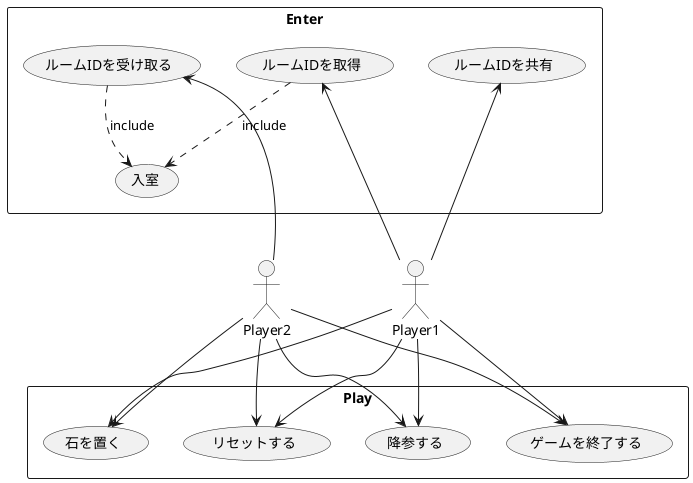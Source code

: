@startuml オセロ
' left to right direction
actor "Player1" as owner
actor "Player2" as challenger

rectangle Enter {
  usecase "ルームIDを取得" as getId
  usecase "ルームIDを共有" as shareId
  usecase "ルームIDを受け取る" as recieveId
  (recieveId) ..> (入室) : include
  (getId) ..> (入室) : include
}
rectangle Play {
  usecase "石を置く" as putStone
  usecase "リセットする" as reset
  usecase "降参する" as surrender
  usecase "ゲームを終了する" as endGame
}

owner --up-> getId
owner --up-> shareId
challenger --up-> recieveId

owner -down-> putStone
challenger -down-> putStone
owner -down-> reset
challenger -down-> reset
owner -down-> surrender
challenger -down-> surrender
owner -down-> endGame
challenger -down-> endGame

@enduml